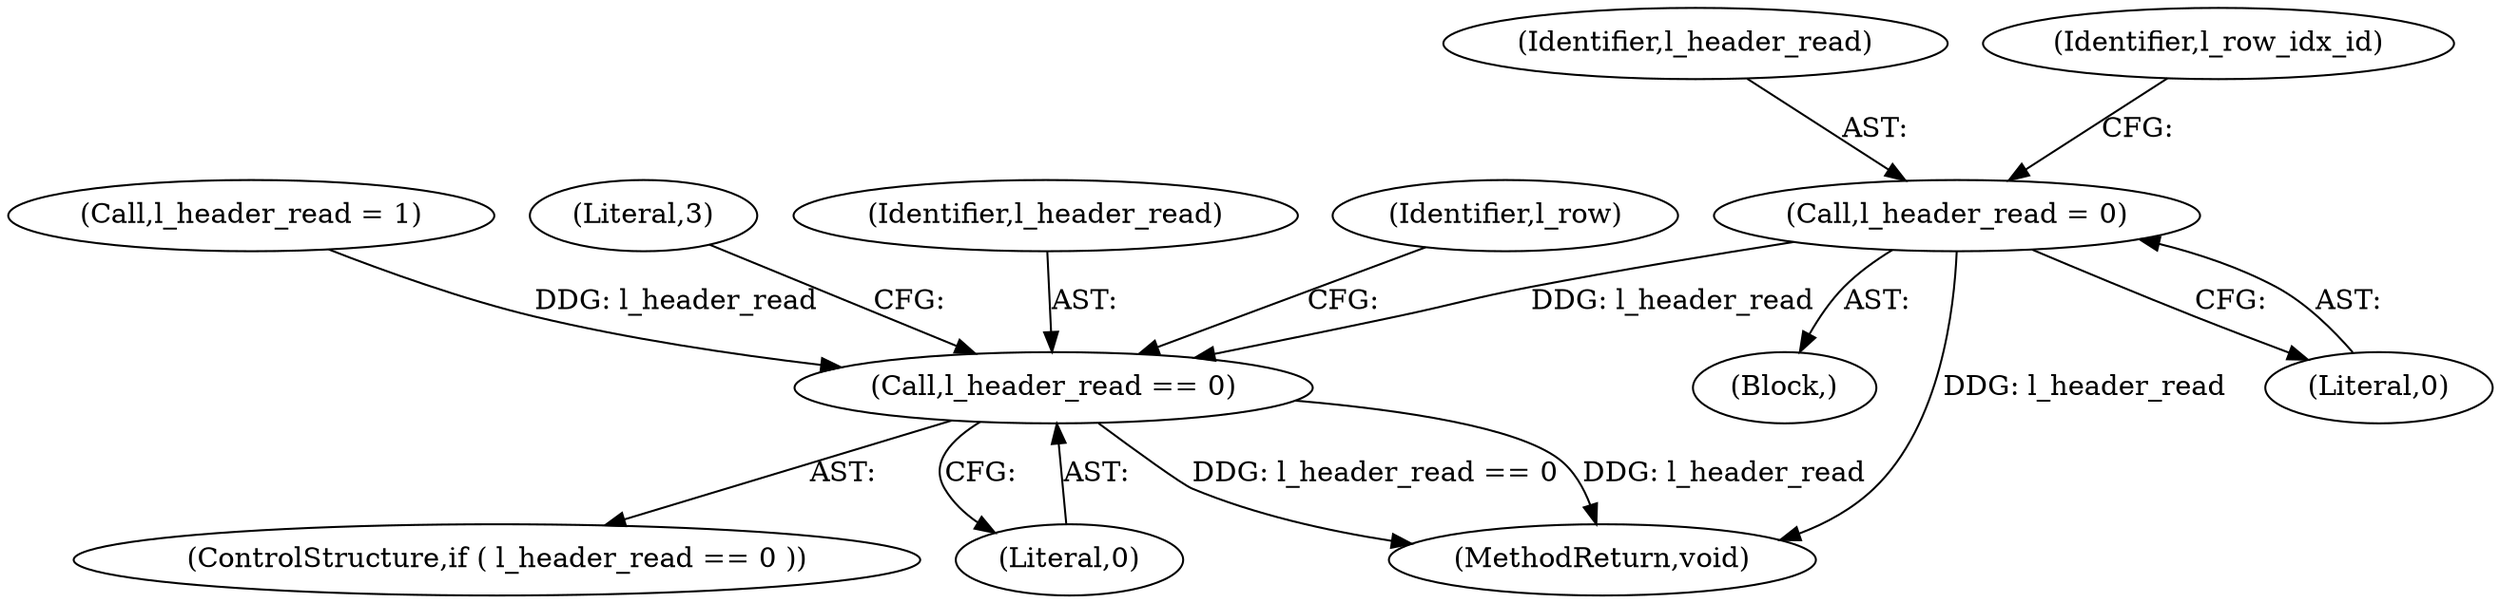 digraph "0_libxsmm_151481489192e6d1997f8bde52c5c425ea41741d_2@API" {
"1000138" [label="(Call,l_header_read = 0)"];
"1000217" [label="(Call,l_header_read == 0)"];
"1000216" [label="(ControlStructure,if ( l_header_read == 0 ))"];
"1000219" [label="(Literal,0)"];
"1000407" [label="(Call,l_header_read = 1)"];
"1000224" [label="(Literal,3)"];
"1000139" [label="(Identifier,l_header_read)"];
"1000138" [label="(Call,l_header_read = 0)"];
"1000218" [label="(Identifier,l_header_read)"];
"1000422" [label="(Identifier,l_row)"];
"1000217" [label="(Call,l_header_read == 0)"];
"1000143" [label="(Identifier,l_row_idx_id)"];
"1000130" [label="(Block,)"];
"1000584" [label="(MethodReturn,void)"];
"1000140" [label="(Literal,0)"];
"1000138" -> "1000130"  [label="AST: "];
"1000138" -> "1000140"  [label="CFG: "];
"1000139" -> "1000138"  [label="AST: "];
"1000140" -> "1000138"  [label="AST: "];
"1000143" -> "1000138"  [label="CFG: "];
"1000138" -> "1000584"  [label="DDG: l_header_read"];
"1000138" -> "1000217"  [label="DDG: l_header_read"];
"1000217" -> "1000216"  [label="AST: "];
"1000217" -> "1000219"  [label="CFG: "];
"1000218" -> "1000217"  [label="AST: "];
"1000219" -> "1000217"  [label="AST: "];
"1000224" -> "1000217"  [label="CFG: "];
"1000422" -> "1000217"  [label="CFG: "];
"1000217" -> "1000584"  [label="DDG: l_header_read == 0"];
"1000217" -> "1000584"  [label="DDG: l_header_read"];
"1000407" -> "1000217"  [label="DDG: l_header_read"];
}
